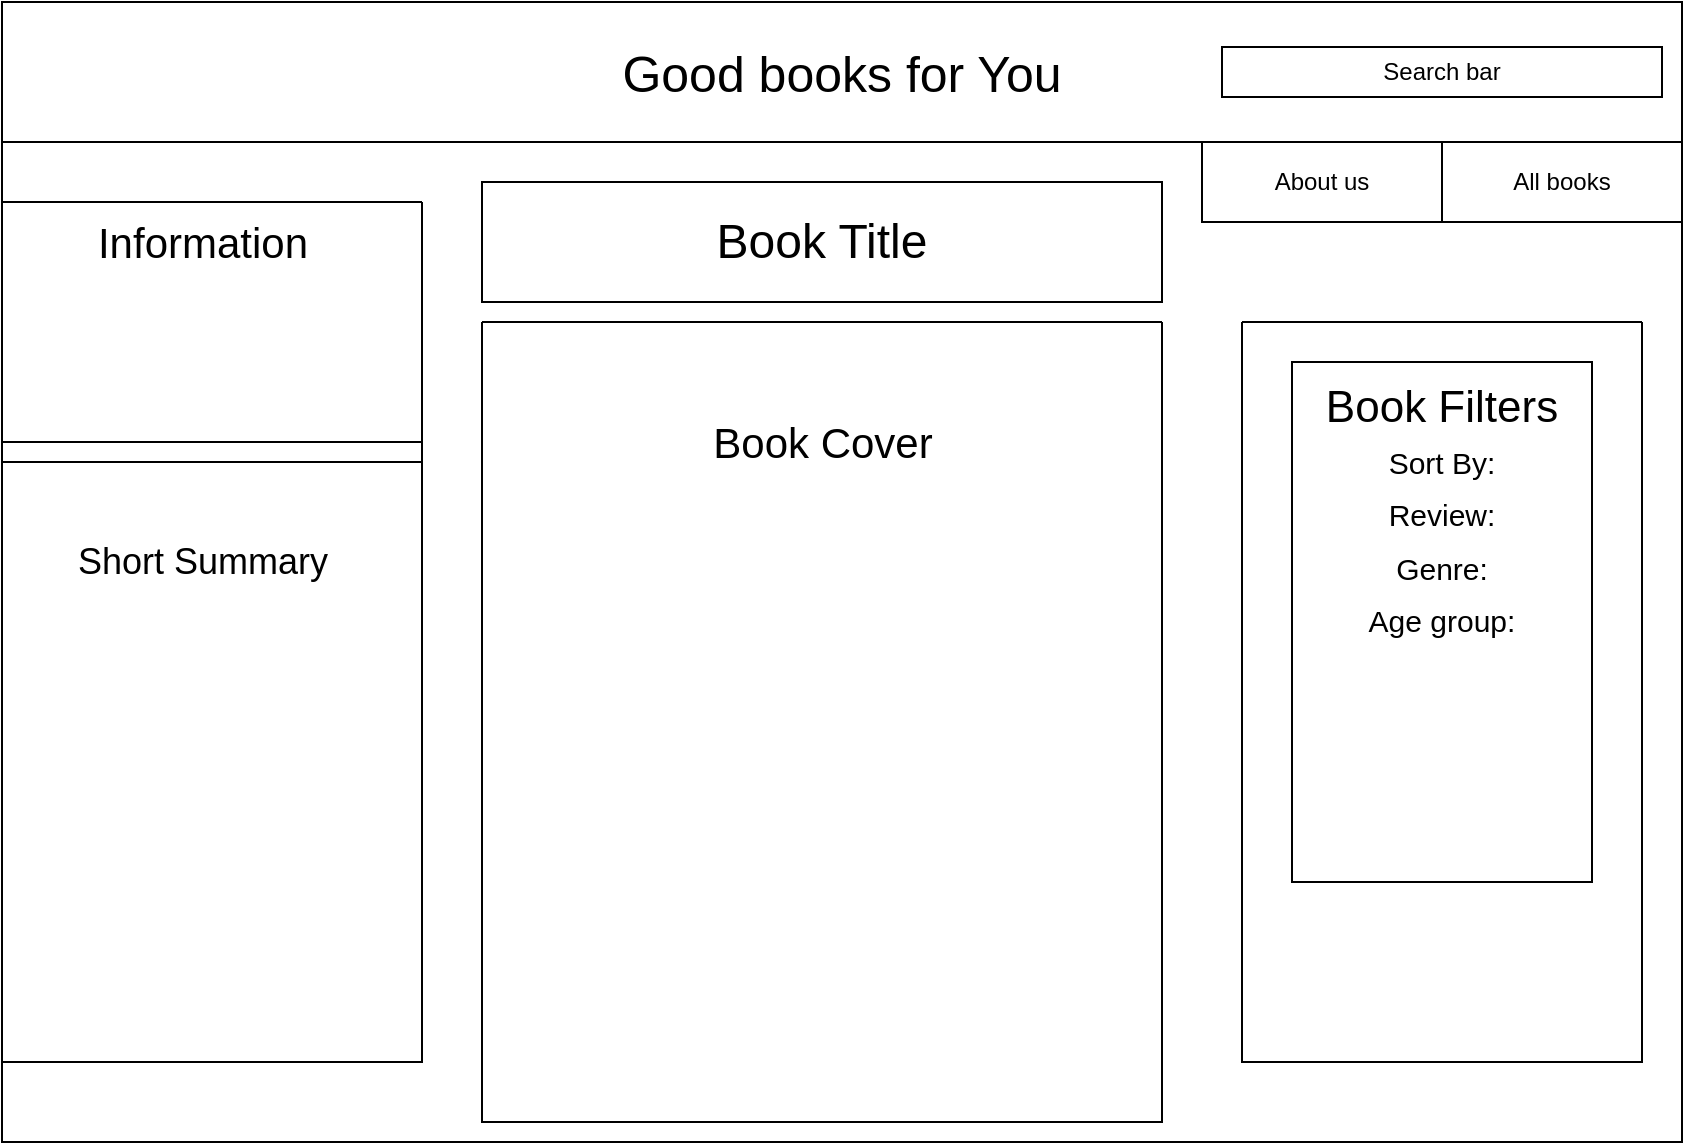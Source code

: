 <mxfile>
    <diagram id="yiTkm0mtpiJ5Lk9bl172" name="Page-1">
        <mxGraphModel dx="1216" dy="779" grid="1" gridSize="10" guides="1" tooltips="1" connect="1" arrows="1" fold="1" page="1" pageScale="1" pageWidth="1100" pageHeight="850" math="0" shadow="0">
            <root>
                <mxCell id="0"/>
                <mxCell id="1" parent="0"/>
                <mxCell id="3" value="" style="swimlane;startSize=0;" parent="1" vertex="1">
                    <mxGeometry x="360" y="200" width="340" height="400" as="geometry"/>
                </mxCell>
                <mxCell id="12" value="Book Cover" style="text;html=1;align=center;verticalAlign=middle;resizable=0;points=[];autosize=1;strokeColor=none;fillColor=none;fontSize=21;" parent="3" vertex="1">
                    <mxGeometry x="105" y="40" width="130" height="40" as="geometry"/>
                </mxCell>
                <mxCell id="5" value="About us" style="rounded=0;whiteSpace=wrap;html=1;" parent="1" vertex="1">
                    <mxGeometry x="720" y="110" width="120" height="40" as="geometry"/>
                </mxCell>
                <mxCell id="6" value="All books" style="rounded=0;whiteSpace=wrap;html=1;" parent="1" vertex="1">
                    <mxGeometry x="840" y="110" width="120" height="40" as="geometry"/>
                </mxCell>
                <mxCell id="7" value="" style="swimlane;startSize=0;" parent="1" vertex="1">
                    <mxGeometry x="740" y="200" width="200" height="370" as="geometry">
                        <mxRectangle x="760" y="200" width="50" height="40" as="alternateBounds"/>
                    </mxGeometry>
                </mxCell>
                <mxCell id="16" value="" style="rounded=0;whiteSpace=wrap;html=1;" parent="7" vertex="1">
                    <mxGeometry x="25" y="20" width="150" height="260" as="geometry"/>
                </mxCell>
                <mxCell id="15" value="Book Filters&lt;div&gt;&lt;span style=&quot;font-size: 15px; background-color: transparent;&quot;&gt;Sort By:&lt;/span&gt;&lt;/div&gt;&lt;div&gt;&lt;span style=&quot;font-size: 15px; background-color: transparent;&quot;&gt;Review:&lt;/span&gt;&lt;/div&gt;&lt;div&gt;&lt;span style=&quot;font-size: 15px; background-color: transparent;&quot;&gt;Genre:&lt;/span&gt;&lt;/div&gt;&lt;div&gt;&lt;font style=&quot;font-size: 15px;&quot;&gt;Age group:&lt;/font&gt;&lt;/div&gt;" style="text;html=1;align=center;verticalAlign=middle;whiteSpace=wrap;rounded=0;fontSize=22;" parent="7" vertex="1">
                    <mxGeometry x="10" y="20" width="180" height="150" as="geometry"/>
                </mxCell>
                <mxCell id="8" value="" style="swimlane;startSize=0;" parent="1" vertex="1">
                    <mxGeometry x="120" y="140" width="210" height="430" as="geometry"/>
                </mxCell>
                <mxCell id="11" value="Information" style="text;html=1;align=center;verticalAlign=middle;resizable=0;points=[];autosize=1;strokeColor=none;fillColor=none;fontSize=21;" parent="8" vertex="1">
                    <mxGeometry x="35" width="130" height="40" as="geometry"/>
                </mxCell>
                <mxCell id="13" value="Short Summary" style="text;html=1;align=center;verticalAlign=middle;resizable=0;points=[];autosize=1;strokeColor=none;fillColor=none;fontSize=18;" parent="8" vertex="1">
                    <mxGeometry x="25" y="160" width="150" height="40" as="geometry"/>
                </mxCell>
                <mxCell id="21" value="" style="rounded=0;whiteSpace=wrap;html=1;" parent="8" vertex="1">
                    <mxGeometry y="120" width="210" height="10" as="geometry"/>
                </mxCell>
                <mxCell id="14" value="&lt;font style=&quot;font-size: 25px;&quot;&gt;Good books for You&lt;/font&gt;" style="rounded=0;whiteSpace=wrap;html=1;" parent="1" vertex="1">
                    <mxGeometry x="120" y="40" width="840" height="70" as="geometry"/>
                </mxCell>
                <mxCell id="17" value="&lt;font style=&quot;font-size: 24px;&quot;&gt;Book Title&lt;/font&gt;" style="rounded=0;whiteSpace=wrap;html=1;" parent="1" vertex="1">
                    <mxGeometry x="360" y="130" width="340" height="60" as="geometry"/>
                </mxCell>
                <mxCell id="24" value="" style="swimlane;startSize=0;" vertex="1" parent="1">
                    <mxGeometry x="120" y="40" width="840" height="570" as="geometry"/>
                </mxCell>
                <mxCell id="4" value="Search bar" style="rounded=0;whiteSpace=wrap;html=1;" parent="24" vertex="1">
                    <mxGeometry x="610" y="22.5" width="220" height="25" as="geometry"/>
                </mxCell>
            </root>
        </mxGraphModel>
    </diagram>
</mxfile>